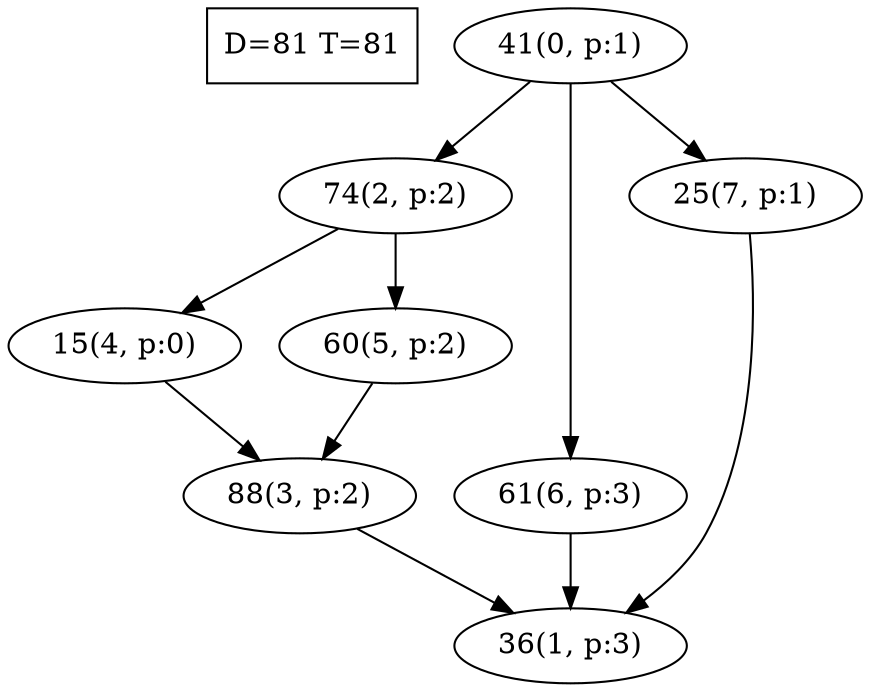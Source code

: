 digraph Task {
i [shape=box, label="D=81 T=81"]; 
0 [label="41(0, p:1)"];
1 [label="36(1, p:3)"];
2 [label="74(2, p:2)"];
3 [label="88(3, p:2)"];
4 [label="15(4, p:0)"];
5 [label="60(5, p:2)"];
6 [label="61(6, p:3)"];
7 [label="25(7, p:1)"];
0 -> 2;
0 -> 6;
0 -> 7;
2 -> 4;
2 -> 5;
3 -> 1;
4 -> 3;
5 -> 3;
6 -> 1;
7 -> 1;
}